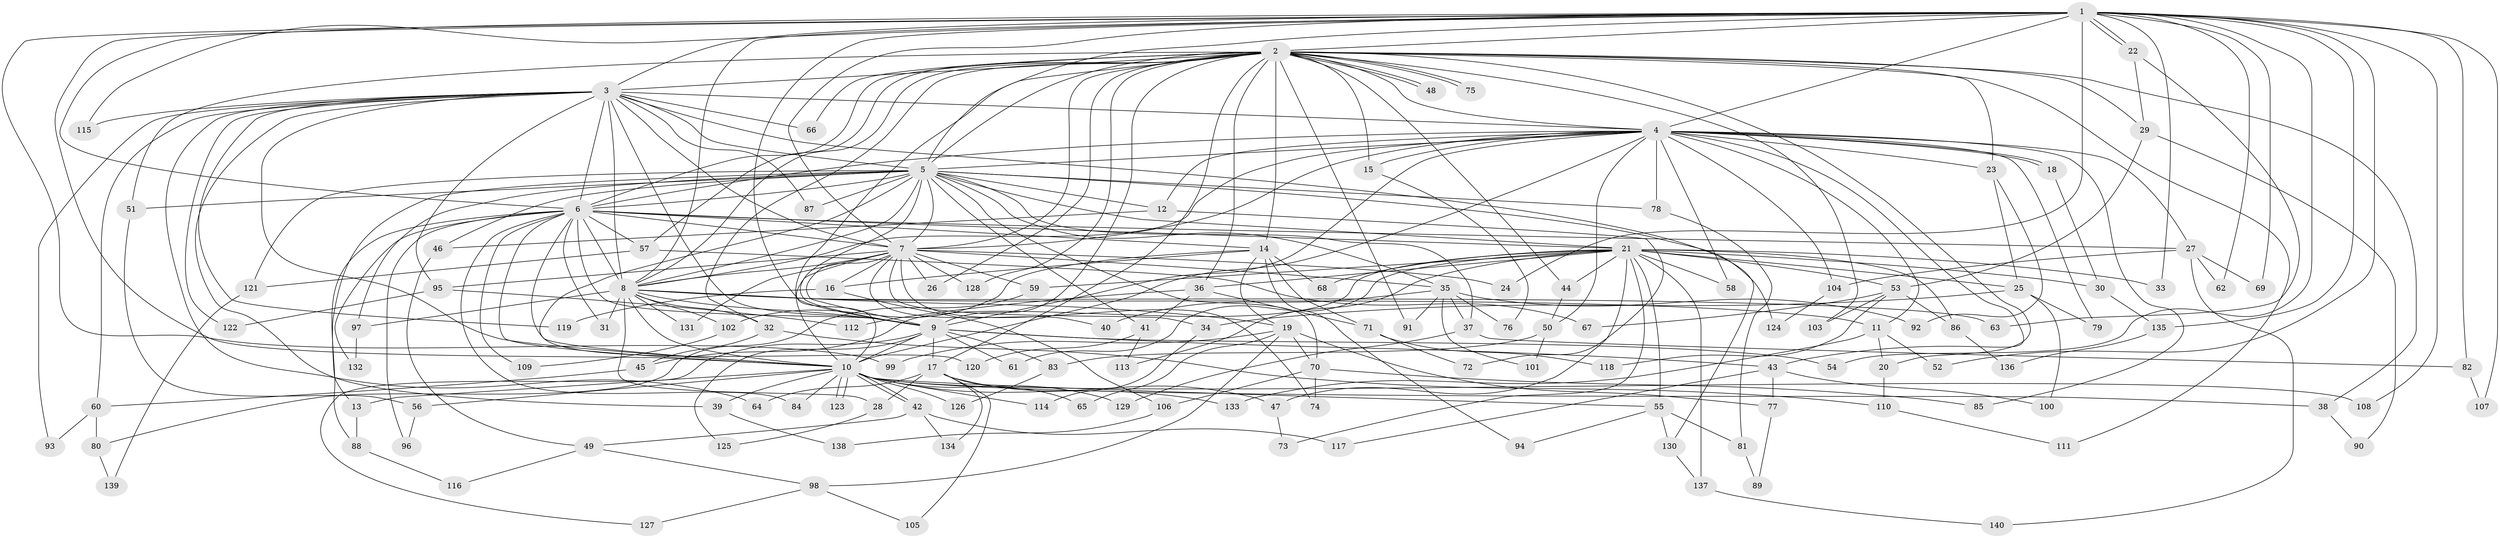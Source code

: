 // Generated by graph-tools (version 1.1) at 2025/01/03/09/25 03:01:23]
// undirected, 140 vertices, 305 edges
graph export_dot {
graph [start="1"]
  node [color=gray90,style=filled];
  1;
  2;
  3;
  4;
  5;
  6;
  7;
  8;
  9;
  10;
  11;
  12;
  13;
  14;
  15;
  16;
  17;
  18;
  19;
  20;
  21;
  22;
  23;
  24;
  25;
  26;
  27;
  28;
  29;
  30;
  31;
  32;
  33;
  34;
  35;
  36;
  37;
  38;
  39;
  40;
  41;
  42;
  43;
  44;
  45;
  46;
  47;
  48;
  49;
  50;
  51;
  52;
  53;
  54;
  55;
  56;
  57;
  58;
  59;
  60;
  61;
  62;
  63;
  64;
  65;
  66;
  67;
  68;
  69;
  70;
  71;
  72;
  73;
  74;
  75;
  76;
  77;
  78;
  79;
  80;
  81;
  82;
  83;
  84;
  85;
  86;
  87;
  88;
  89;
  90;
  91;
  92;
  93;
  94;
  95;
  96;
  97;
  98;
  99;
  100;
  101;
  102;
  103;
  104;
  105;
  106;
  107;
  108;
  109;
  110;
  111;
  112;
  113;
  114;
  115;
  116;
  117;
  118;
  119;
  120;
  121;
  122;
  123;
  124;
  125;
  126;
  127;
  128;
  129;
  130;
  131;
  132;
  133;
  134;
  135;
  136;
  137;
  138;
  139;
  140;
  1 -- 2;
  1 -- 3;
  1 -- 4;
  1 -- 5;
  1 -- 6;
  1 -- 7;
  1 -- 8;
  1 -- 9;
  1 -- 10;
  1 -- 22;
  1 -- 22;
  1 -- 24;
  1 -- 33;
  1 -- 52;
  1 -- 54;
  1 -- 62;
  1 -- 69;
  1 -- 82;
  1 -- 99;
  1 -- 107;
  1 -- 108;
  1 -- 115;
  1 -- 135;
  2 -- 3;
  2 -- 4;
  2 -- 5;
  2 -- 6;
  2 -- 7;
  2 -- 8;
  2 -- 9;
  2 -- 10;
  2 -- 14;
  2 -- 15;
  2 -- 17;
  2 -- 20;
  2 -- 23;
  2 -- 26;
  2 -- 29;
  2 -- 32;
  2 -- 36;
  2 -- 38;
  2 -- 44;
  2 -- 48;
  2 -- 48;
  2 -- 51;
  2 -- 57;
  2 -- 66;
  2 -- 75;
  2 -- 75;
  2 -- 91;
  2 -- 103;
  2 -- 111;
  2 -- 128;
  3 -- 4;
  3 -- 5;
  3 -- 6;
  3 -- 7;
  3 -- 8;
  3 -- 9;
  3 -- 10;
  3 -- 39;
  3 -- 60;
  3 -- 64;
  3 -- 66;
  3 -- 87;
  3 -- 93;
  3 -- 95;
  3 -- 115;
  3 -- 119;
  3 -- 122;
  3 -- 130;
  4 -- 5;
  4 -- 6;
  4 -- 7;
  4 -- 8;
  4 -- 9;
  4 -- 10;
  4 -- 11;
  4 -- 12;
  4 -- 15;
  4 -- 18;
  4 -- 18;
  4 -- 23;
  4 -- 27;
  4 -- 43;
  4 -- 50;
  4 -- 58;
  4 -- 78;
  4 -- 79;
  4 -- 85;
  4 -- 104;
  5 -- 6;
  5 -- 7;
  5 -- 8;
  5 -- 9;
  5 -- 10;
  5 -- 12;
  5 -- 13;
  5 -- 21;
  5 -- 35;
  5 -- 37;
  5 -- 41;
  5 -- 46;
  5 -- 51;
  5 -- 70;
  5 -- 78;
  5 -- 87;
  5 -- 97;
  5 -- 121;
  5 -- 124;
  6 -- 7;
  6 -- 8;
  6 -- 9;
  6 -- 10;
  6 -- 14;
  6 -- 21;
  6 -- 27;
  6 -- 31;
  6 -- 57;
  6 -- 84;
  6 -- 88;
  6 -- 96;
  6 -- 109;
  6 -- 120;
  6 -- 132;
  7 -- 8;
  7 -- 9;
  7 -- 10;
  7 -- 16;
  7 -- 24;
  7 -- 26;
  7 -- 34;
  7 -- 35;
  7 -- 40;
  7 -- 59;
  7 -- 74;
  7 -- 95;
  7 -- 128;
  7 -- 131;
  8 -- 9;
  8 -- 10;
  8 -- 11;
  8 -- 19;
  8 -- 28;
  8 -- 31;
  8 -- 32;
  8 -- 63;
  8 -- 97;
  8 -- 102;
  8 -- 131;
  9 -- 10;
  9 -- 17;
  9 -- 43;
  9 -- 54;
  9 -- 61;
  9 -- 83;
  9 -- 125;
  9 -- 127;
  10 -- 13;
  10 -- 38;
  10 -- 39;
  10 -- 42;
  10 -- 42;
  10 -- 55;
  10 -- 56;
  10 -- 84;
  10 -- 108;
  10 -- 114;
  10 -- 123;
  10 -- 123;
  10 -- 126;
  10 -- 129;
  10 -- 133;
  11 -- 20;
  11 -- 52;
  11 -- 133;
  12 -- 46;
  12 -- 72;
  13 -- 88;
  14 -- 16;
  14 -- 19;
  14 -- 68;
  14 -- 71;
  14 -- 94;
  14 -- 102;
  15 -- 76;
  16 -- 106;
  16 -- 119;
  17 -- 28;
  17 -- 47;
  17 -- 64;
  17 -- 65;
  17 -- 105;
  17 -- 134;
  18 -- 30;
  19 -- 65;
  19 -- 70;
  19 -- 77;
  19 -- 98;
  19 -- 99;
  20 -- 110;
  21 -- 25;
  21 -- 30;
  21 -- 33;
  21 -- 36;
  21 -- 44;
  21 -- 45;
  21 -- 47;
  21 -- 53;
  21 -- 55;
  21 -- 58;
  21 -- 59;
  21 -- 61;
  21 -- 68;
  21 -- 73;
  21 -- 86;
  21 -- 113;
  21 -- 137;
  22 -- 29;
  22 -- 63;
  23 -- 25;
  23 -- 92;
  25 -- 34;
  25 -- 79;
  25 -- 100;
  27 -- 62;
  27 -- 69;
  27 -- 104;
  27 -- 140;
  28 -- 125;
  29 -- 53;
  29 -- 90;
  30 -- 135;
  32 -- 45;
  32 -- 110;
  34 -- 114;
  35 -- 37;
  35 -- 40;
  35 -- 76;
  35 -- 91;
  35 -- 92;
  35 -- 101;
  36 -- 41;
  36 -- 71;
  36 -- 112;
  37 -- 82;
  37 -- 129;
  38 -- 90;
  39 -- 138;
  41 -- 113;
  41 -- 120;
  42 -- 49;
  42 -- 117;
  42 -- 134;
  43 -- 77;
  43 -- 100;
  43 -- 117;
  44 -- 50;
  45 -- 60;
  46 -- 49;
  47 -- 73;
  49 -- 98;
  49 -- 116;
  50 -- 83;
  50 -- 101;
  51 -- 56;
  53 -- 67;
  53 -- 86;
  53 -- 103;
  53 -- 118;
  55 -- 81;
  55 -- 94;
  55 -- 130;
  56 -- 96;
  57 -- 67;
  57 -- 121;
  59 -- 80;
  60 -- 80;
  60 -- 93;
  70 -- 74;
  70 -- 85;
  70 -- 106;
  71 -- 72;
  71 -- 118;
  77 -- 89;
  78 -- 81;
  80 -- 139;
  81 -- 89;
  82 -- 107;
  83 -- 126;
  86 -- 136;
  88 -- 116;
  95 -- 112;
  95 -- 122;
  97 -- 132;
  98 -- 105;
  98 -- 127;
  102 -- 109;
  104 -- 124;
  106 -- 138;
  110 -- 111;
  121 -- 139;
  130 -- 137;
  135 -- 136;
  137 -- 140;
}
